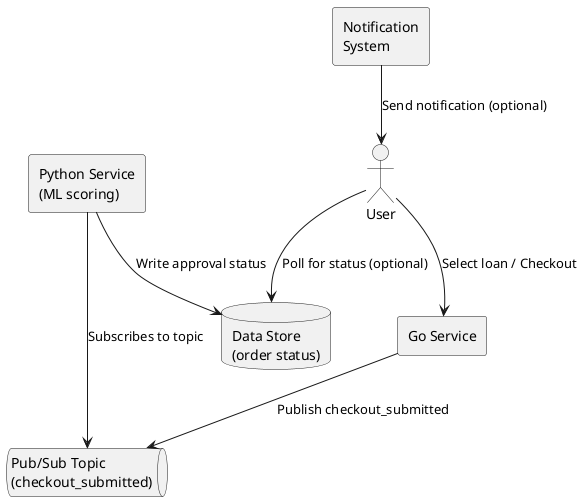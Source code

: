@startuml
skinparam componentStyle rectangle

actor User

component "Go Service" as GoApp
queue "Pub/Sub Topic\n(checkout_submitted)" as PubSub
component "Python Service\n(ML scoring)" as PythonApp
database "Data Store\n(order status)" as DB
component "Notification\nSystem" as Notify

User --> GoApp : Select loan / Checkout
GoApp --> PubSub : Publish checkout_submitted
PythonApp --> PubSub : Subscribes to topic
PythonApp --> DB : Write approval status
Notify --> User : Send notification (optional)
User --> DB : Poll for status (optional)

@enduml
